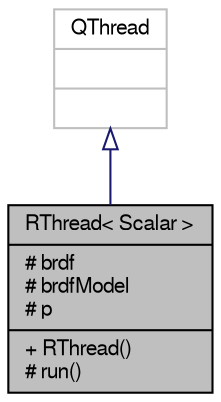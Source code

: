 digraph "RThread&lt; Scalar &gt;"
{
 // LATEX_PDF_SIZE
  edge [fontname="FreeSans",fontsize="10",labelfontname="FreeSans",labelfontsize="10"];
  node [fontname="FreeSans",fontsize="10",shape=record];
  Node2 [label="{RThread\< Scalar \>\n|# brdf\l# brdfModel\l# p\l|+ RThread()\l# run()\l}",height=0.2,width=0.4,color="black", fillcolor="grey75", style="filled", fontcolor="black",tooltip=" "];
  Node3 -> Node2 [dir="back",color="midnightblue",fontsize="10",style="solid",arrowtail="onormal",fontname="FreeSans"];
  Node3 [label="{QThread\n||}",height=0.2,width=0.4,color="grey75", fillcolor="white", style="filled",tooltip=" "];
}
